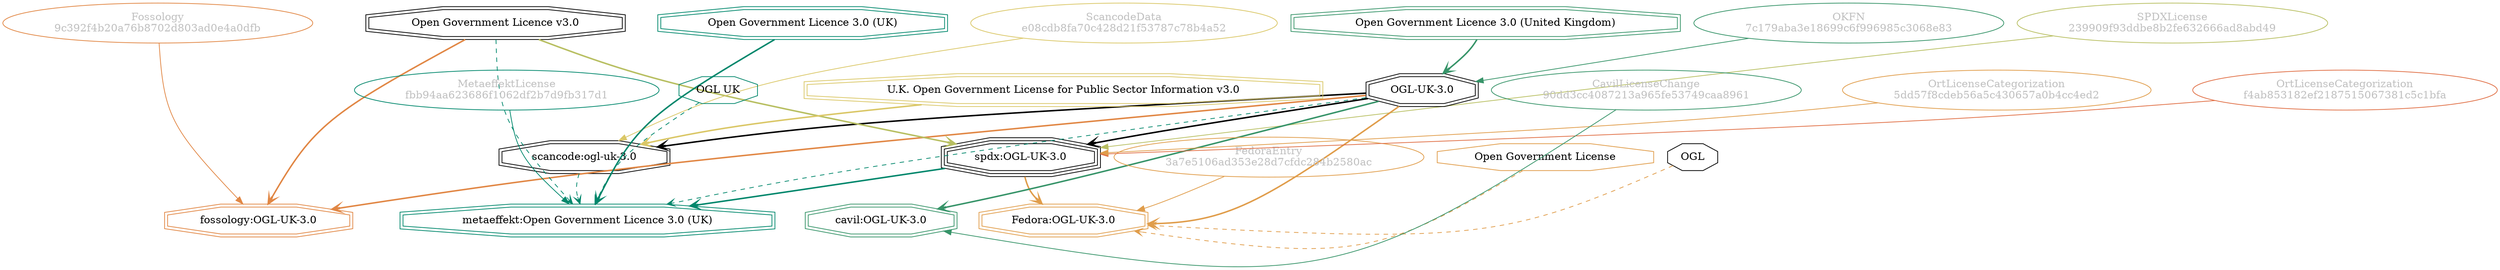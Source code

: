 strict digraph {
    node [shape=box];
    graph [splines=curved];
    3329 [label="SPDXLicense\n239909f93ddbe8b2fe632666ad8abd49"
         ,fontcolor=gray
         ,color="#b8bf62"
         ,fillcolor="beige;1"
         ,shape=ellipse];
    3330 [label="spdx:OGL-UK-3.0"
         ,shape=tripleoctagon];
    3331 [label="OGL-UK-3.0"
         ,shape=doubleoctagon];
    3332 [label="Open Government Licence v3.0"
         ,shape=doubleoctagon];
    8238 [label="FedoraEntry\n3a7e5106ad353e28d7cfdc284b2580ac"
         ,fontcolor=gray
         ,color="#e09d4b"
         ,fillcolor="beige;1"
         ,shape=ellipse];
    8239 [label="Fedora:OGL-UK-3.0"
         ,color="#e09d4b"
         ,shape=doubleoctagon];
    8240 [label="Open Government License"
         ,color="#e09d4b"
         ,shape=octagon];
    8241 [label=OGL,shape=octagon];
    21227 [label="ScancodeData\ne08cdb8fa70c428d21f53787c78b4a52"
          ,fontcolor=gray
          ,color="#dac767"
          ,fillcolor="beige;1"
          ,shape=ellipse];
    21228 [label="scancode:ogl-uk-3.0"
          ,shape=doubleoctagon];
    21229 [label="U.K. Open Government License for Public Sector Information v3.0"
          ,color="#dac767"
          ,shape=doubleoctagon];
    27913 [label="Fossology\n9c392f4b20a76b8702d803ad0e4a0dfb"
          ,fontcolor=gray
          ,color="#e18745"
          ,fillcolor="beige;1"
          ,shape=ellipse];
    27914 [label="fossology:OGL-UK-3.0"
          ,color="#e18745"
          ,shape=doubleoctagon];
    28370 [label="OKFN\n7c179aba3e18699c6f996985c3068e83"
          ,fontcolor=gray
          ,color="#379469"
          ,fillcolor="beige;1"
          ,shape=ellipse];
    28371 [label="Open Government Licence 3.0 (United Kingdom)"
          ,color="#379469"
          ,shape=doubleoctagon];
    35130 [label="OrtLicenseCategorization\nf4ab853182ef2187515067381c5c1bfa"
          ,fontcolor=gray
          ,color="#e06f45"
          ,fillcolor="beige;1"
          ,shape=ellipse];
    36231 [label="OrtLicenseCategorization\n5dd57f8cdeb56a5c430657a0b4cc4ed2"
          ,fontcolor=gray
          ,color="#e09d4b"
          ,fillcolor="beige;1"
          ,shape=ellipse];
    37321 [label="CavilLicenseChange\n90dd3cc4087213a965fe53749caa8961"
          ,fontcolor=gray
          ,color="#379469"
          ,fillcolor="beige;1"
          ,shape=ellipse];
    37322 [label="cavil:OGL-UK-3.0"
          ,color="#379469"
          ,shape=doubleoctagon];
    46701 [label="MetaeffektLicense\nfbb94aa623686f1062df2b7d9fb317d1"
          ,fontcolor=gray
          ,color="#00876c"
          ,fillcolor="beige;1"
          ,shape=ellipse];
    46702 [label="metaeffekt:Open Government Licence 3.0 (UK)"
          ,color="#00876c"
          ,shape=doubleoctagon];
    46703 [label="Open Government Licence 3.0 (UK)"
          ,color="#00876c"
          ,shape=doubleoctagon];
    46704 [label="OGL UK"
          ,color="#00876c"
          ,shape=octagon];
    3329 -> 3330 [weight=0.5
                 ,color="#b8bf62"];
    3330 -> 8239 [style=bold
                 ,arrowhead=vee
                 ,weight=0.7
                 ,color="#e09d4b"];
    3330 -> 46702 [style=bold
                  ,arrowhead=vee
                  ,weight=0.7
                  ,color="#00876c"];
    3331 -> 3330 [style=bold
                 ,arrowhead=vee
                 ,weight=0.7];
    3331 -> 8239 [style=bold
                 ,arrowhead=vee
                 ,weight=0.7
                 ,color="#e09d4b"];
    3331 -> 21228 [style=bold
                  ,arrowhead=vee
                  ,weight=0.7];
    3331 -> 27914 [style=bold
                  ,arrowhead=vee
                  ,weight=0.7
                  ,color="#e18745"];
    3331 -> 37322 [style=bold
                  ,arrowhead=vee
                  ,weight=0.7
                  ,color="#379469"];
    3331 -> 37322 [style=bold
                  ,arrowhead=vee
                  ,weight=0.7
                  ,color="#379469"];
    3331 -> 46702 [style=dashed
                  ,arrowhead=vee
                  ,weight=0.5
                  ,color="#00876c"];
    3332 -> 3330 [style=bold
                 ,arrowhead=vee
                 ,weight=0.7
                 ,color="#b8bf62"];
    3332 -> 27914 [style=bold
                  ,arrowhead=vee
                  ,weight=0.7
                  ,color="#e18745"];
    3332 -> 46702 [style=dashed
                  ,arrowhead=vee
                  ,weight=0.5
                  ,color="#00876c"];
    8238 -> 8239 [weight=0.5
                 ,color="#e09d4b"];
    8240 -> 8239 [style=dashed
                 ,arrowhead=vee
                 ,weight=0.5
                 ,color="#e09d4b"];
    8241 -> 8239 [style=dashed
                 ,arrowhead=vee
                 ,weight=0.5
                 ,color="#e09d4b"];
    21227 -> 21228 [weight=0.5
                   ,color="#dac767"];
    21228 -> 46702 [style=dashed
                   ,arrowhead=vee
                   ,weight=0.5
                   ,color="#00876c"];
    21229 -> 21228 [style=bold
                   ,arrowhead=vee
                   ,weight=0.7
                   ,color="#dac767"];
    27913 -> 27914 [weight=0.5
                   ,color="#e18745"];
    28370 -> 3331 [weight=0.5
                  ,color="#379469"];
    28371 -> 3331 [style=bold
                  ,arrowhead=vee
                  ,weight=0.7
                  ,color="#379469"];
    35130 -> 3330 [weight=0.5
                  ,color="#e06f45"];
    36231 -> 3330 [weight=0.5
                  ,color="#e09d4b"];
    37321 -> 37322 [weight=0.5
                   ,color="#379469"];
    46701 -> 46702 [weight=0.5
                   ,color="#00876c"];
    46703 -> 46702 [style=bold
                   ,arrowhead=vee
                   ,weight=0.7
                   ,color="#00876c"];
    46704 -> 46702 [style=dashed
                   ,arrowhead=vee
                   ,weight=0.5
                   ,color="#00876c"];
}
